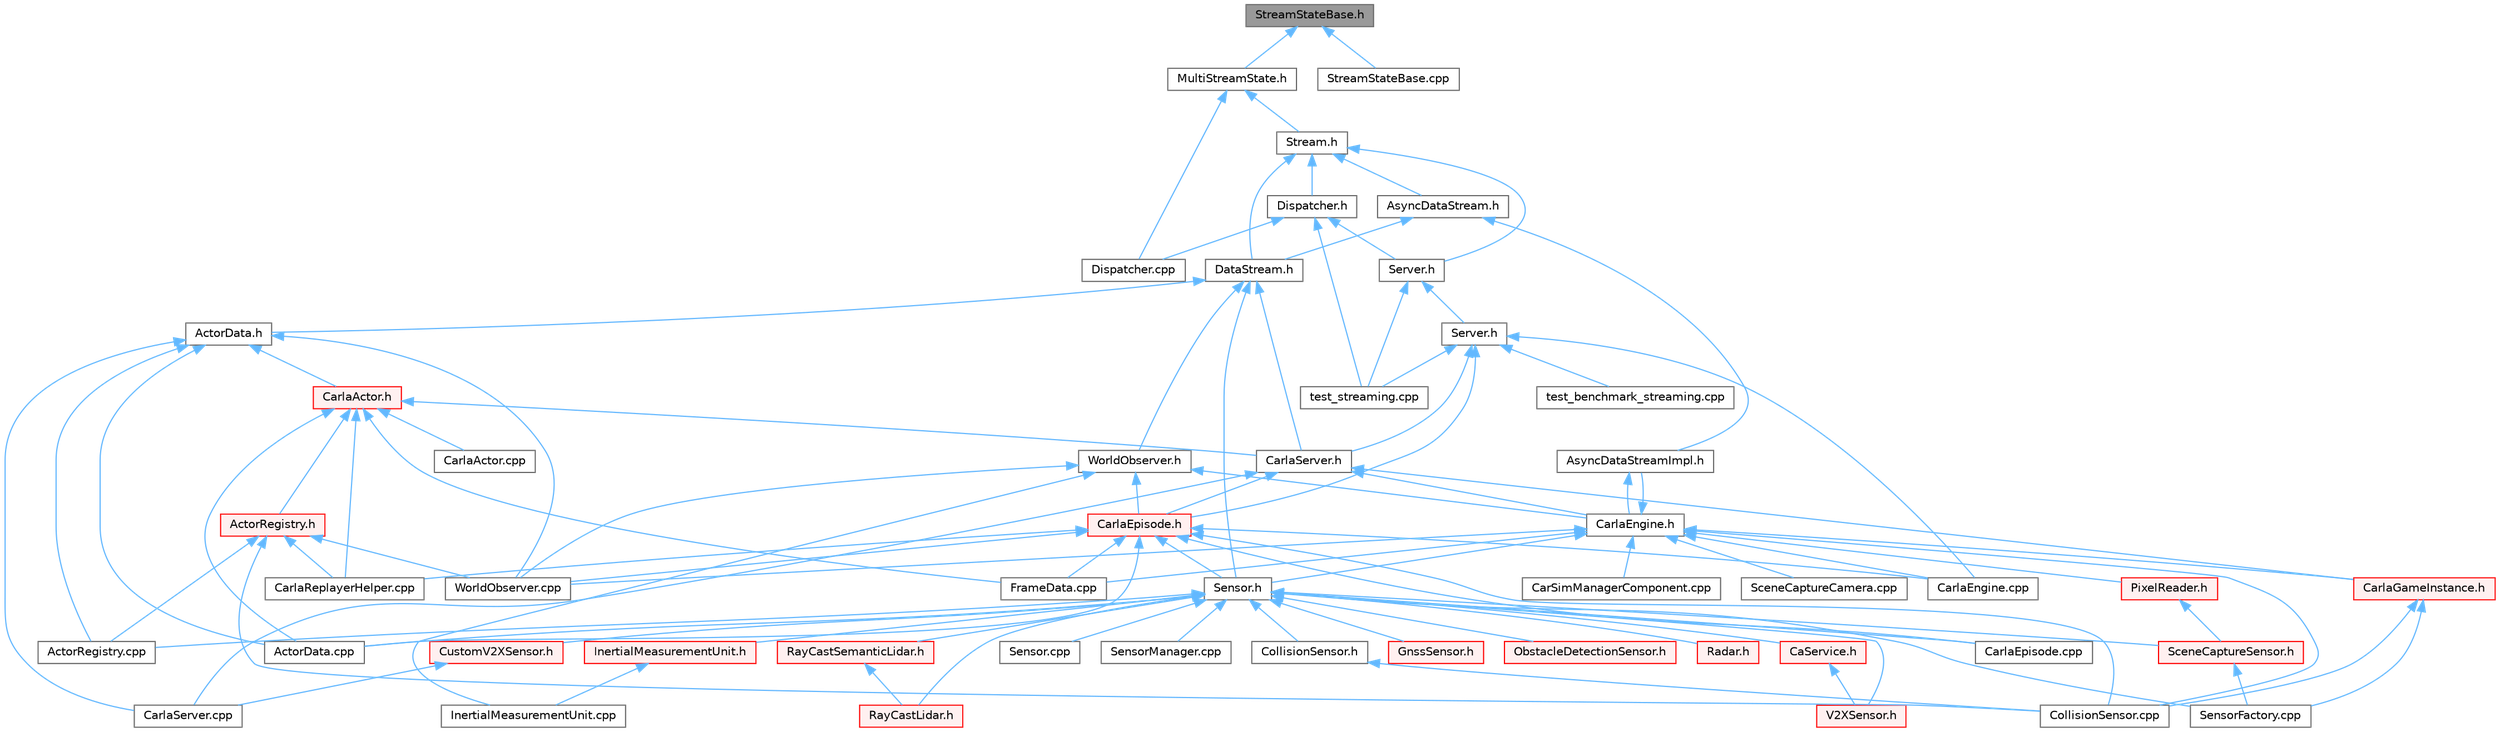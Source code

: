 digraph "StreamStateBase.h"
{
 // INTERACTIVE_SVG=YES
 // LATEX_PDF_SIZE
  bgcolor="transparent";
  edge [fontname=Helvetica,fontsize=10,labelfontname=Helvetica,labelfontsize=10];
  node [fontname=Helvetica,fontsize=10,shape=box,height=0.2,width=0.4];
  Node1 [id="Node000001",label="StreamStateBase.h",height=0.2,width=0.4,color="gray40", fillcolor="grey60", style="filled", fontcolor="black",tooltip=" "];
  Node1 -> Node2 [id="edge1_Node000001_Node000002",dir="back",color="steelblue1",style="solid",tooltip=" "];
  Node2 [id="Node000002",label="MultiStreamState.h",height=0.2,width=0.4,color="grey40", fillcolor="white", style="filled",URL="$df/dc5/MultiStreamState_8h.html",tooltip=" "];
  Node2 -> Node3 [id="edge2_Node000002_Node000003",dir="back",color="steelblue1",style="solid",tooltip=" "];
  Node3 [id="Node000003",label="Dispatcher.cpp",height=0.2,width=0.4,color="grey40", fillcolor="white", style="filled",URL="$db/dd1/Dispatcher_8cpp.html",tooltip=" "];
  Node2 -> Node4 [id="edge3_Node000002_Node000004",dir="back",color="steelblue1",style="solid",tooltip=" "];
  Node4 [id="Node000004",label="Stream.h",height=0.2,width=0.4,color="grey40", fillcolor="white", style="filled",URL="$de/dd1/Stream_8h.html",tooltip=" "];
  Node4 -> Node5 [id="edge4_Node000004_Node000005",dir="back",color="steelblue1",style="solid",tooltip=" "];
  Node5 [id="Node000005",label="AsyncDataStream.h",height=0.2,width=0.4,color="grey40", fillcolor="white", style="filled",URL="$d9/d4d/AsyncDataStream_8h.html",tooltip=" "];
  Node5 -> Node6 [id="edge5_Node000005_Node000006",dir="back",color="steelblue1",style="solid",tooltip=" "];
  Node6 [id="Node000006",label="AsyncDataStreamImpl.h",height=0.2,width=0.4,color="grey40", fillcolor="white", style="filled",URL="$d0/d17/AsyncDataStreamImpl_8h.html",tooltip=" "];
  Node6 -> Node7 [id="edge6_Node000006_Node000007",dir="back",color="steelblue1",style="solid",tooltip=" "];
  Node7 [id="Node000007",label="CarlaEngine.h",height=0.2,width=0.4,color="grey40", fillcolor="white", style="filled",URL="$d0/d11/CarlaEngine_8h.html",tooltip=" "];
  Node7 -> Node6 [id="edge7_Node000007_Node000006",dir="back",color="steelblue1",style="solid",tooltip=" "];
  Node7 -> Node8 [id="edge8_Node000007_Node000008",dir="back",color="steelblue1",style="solid",tooltip=" "];
  Node8 [id="Node000008",label="CarSimManagerComponent.cpp",height=0.2,width=0.4,color="grey40", fillcolor="white", style="filled",URL="$d2/d56/CarSimManagerComponent_8cpp.html",tooltip=" "];
  Node7 -> Node9 [id="edge9_Node000007_Node000009",dir="back",color="steelblue1",style="solid",tooltip=" "];
  Node9 [id="Node000009",label="CarlaEngine.cpp",height=0.2,width=0.4,color="grey40", fillcolor="white", style="filled",URL="$d6/da1/CarlaEngine_8cpp.html",tooltip=" "];
  Node7 -> Node10 [id="edge10_Node000007_Node000010",dir="back",color="steelblue1",style="solid",tooltip=" "];
  Node10 [id="Node000010",label="CarlaGameInstance.h",height=0.2,width=0.4,color="red", fillcolor="#FFF0F0", style="filled",URL="$d2/dba/CarlaGameInstance_8h.html",tooltip=" "];
  Node10 -> Node44 [id="edge11_Node000010_Node000044",dir="back",color="steelblue1",style="solid",tooltip=" "];
  Node44 [id="Node000044",label="CollisionSensor.cpp",height=0.2,width=0.4,color="grey40", fillcolor="white", style="filled",URL="$da/df0/CollisionSensor_8cpp.html",tooltip=" "];
  Node10 -> Node34 [id="edge12_Node000010_Node000034",dir="back",color="steelblue1",style="solid",tooltip=" "];
  Node34 [id="Node000034",label="SensorFactory.cpp",height=0.2,width=0.4,color="grey40", fillcolor="white", style="filled",URL="$d0/dde/SensorFactory_8cpp.html",tooltip=" "];
  Node7 -> Node44 [id="edge13_Node000007_Node000044",dir="back",color="steelblue1",style="solid",tooltip=" "];
  Node7 -> Node26 [id="edge14_Node000007_Node000026",dir="back",color="steelblue1",style="solid",tooltip=" "];
  Node26 [id="Node000026",label="FrameData.cpp",height=0.2,width=0.4,color="grey40", fillcolor="white", style="filled",URL="$df/d8a/FrameData_8cpp.html",tooltip=" "];
  Node7 -> Node48 [id="edge15_Node000007_Node000048",dir="back",color="steelblue1",style="solid",tooltip=" "];
  Node48 [id="Node000048",label="PixelReader.h",height=0.2,width=0.4,color="red", fillcolor="#FFF0F0", style="filled",URL="$df/d2e/PixelReader_8h.html",tooltip=" "];
  Node48 -> Node58 [id="edge16_Node000048_Node000058",dir="back",color="steelblue1",style="solid",tooltip=" "];
  Node58 [id="Node000058",label="SceneCaptureSensor.h",height=0.2,width=0.4,color="red", fillcolor="#FFF0F0", style="filled",URL="$d8/d95/SceneCaptureSensor_8h.html",tooltip=" "];
  Node58 -> Node34 [id="edge17_Node000058_Node000034",dir="back",color="steelblue1",style="solid",tooltip=" "];
  Node7 -> Node56 [id="edge18_Node000007_Node000056",dir="back",color="steelblue1",style="solid",tooltip=" "];
  Node56 [id="Node000056",label="SceneCaptureCamera.cpp",height=0.2,width=0.4,color="grey40", fillcolor="white", style="filled",URL="$d1/dec/SceneCaptureCamera_8cpp.html",tooltip=" "];
  Node7 -> Node74 [id="edge19_Node000007_Node000074",dir="back",color="steelblue1",style="solid",tooltip=" "];
  Node74 [id="Node000074",label="Sensor.h",height=0.2,width=0.4,color="grey40", fillcolor="white", style="filled",URL="$d7/d7d/Unreal_2CarlaUE4_2Plugins_2Carla_2Source_2Carla_2Sensor_2Sensor_8h.html",tooltip=" "];
  Node74 -> Node13 [id="edge20_Node000074_Node000013",dir="back",color="steelblue1",style="solid",tooltip=" "];
  Node13 [id="Node000013",label="ActorData.cpp",height=0.2,width=0.4,color="grey40", fillcolor="white", style="filled",URL="$da/d7f/ActorData_8cpp.html",tooltip=" "];
  Node74 -> Node75 [id="edge21_Node000074_Node000075",dir="back",color="steelblue1",style="solid",tooltip=" "];
  Node75 [id="Node000075",label="ActorRegistry.cpp",height=0.2,width=0.4,color="grey40", fillcolor="white", style="filled",URL="$d3/df3/ActorRegistry_8cpp.html",tooltip=" "];
  Node74 -> Node76 [id="edge22_Node000074_Node000076",dir="back",color="steelblue1",style="solid",tooltip=" "];
  Node76 [id="Node000076",label="CaService.h",height=0.2,width=0.4,color="red", fillcolor="#FFF0F0", style="filled",URL="$df/dd8/CaService_8h.html",tooltip=" "];
  Node76 -> Node79 [id="edge23_Node000076_Node000079",dir="back",color="steelblue1",style="solid",tooltip=" "];
  Node79 [id="Node000079",label="V2XSensor.h",height=0.2,width=0.4,color="red", fillcolor="#FFF0F0", style="filled",URL="$d1/d71/V2XSensor_8h.html",tooltip=" "];
  Node74 -> Node18 [id="edge24_Node000074_Node000018",dir="back",color="steelblue1",style="solid",tooltip=" "];
  Node18 [id="Node000018",label="CarlaEpisode.cpp",height=0.2,width=0.4,color="grey40", fillcolor="white", style="filled",URL="$d6/dd9/CarlaEpisode_8cpp.html",tooltip=" "];
  Node74 -> Node93 [id="edge25_Node000074_Node000093",dir="back",color="steelblue1",style="solid",tooltip=" "];
  Node93 [id="Node000093",label="CollisionSensor.h",height=0.2,width=0.4,color="grey40", fillcolor="white", style="filled",URL="$d3/dd6/CollisionSensor_8h.html",tooltip=" "];
  Node93 -> Node44 [id="edge26_Node000093_Node000044",dir="back",color="steelblue1",style="solid",tooltip=" "];
  Node74 -> Node94 [id="edge27_Node000074_Node000094",dir="back",color="steelblue1",style="solid",tooltip=" "];
  Node94 [id="Node000094",label="CustomV2XSensor.h",height=0.2,width=0.4,color="red", fillcolor="#FFF0F0", style="filled",URL="$df/d4b/CustomV2XSensor_8h.html",tooltip=" "];
  Node94 -> Node21 [id="edge28_Node000094_Node000021",dir="back",color="steelblue1",style="solid",tooltip=" "];
  Node21 [id="Node000021",label="CarlaServer.cpp",height=0.2,width=0.4,color="grey40", fillcolor="white", style="filled",URL="$db/d6c/CarlaServer_8cpp.html",tooltip=" "];
  Node74 -> Node95 [id="edge29_Node000074_Node000095",dir="back",color="steelblue1",style="solid",tooltip=" "];
  Node95 [id="Node000095",label="GnssSensor.h",height=0.2,width=0.4,color="red", fillcolor="#FFF0F0", style="filled",URL="$d9/d73/GnssSensor_8h.html",tooltip=" "];
  Node74 -> Node96 [id="edge30_Node000074_Node000096",dir="back",color="steelblue1",style="solid",tooltip=" "];
  Node96 [id="Node000096",label="InertialMeasurementUnit.h",height=0.2,width=0.4,color="red", fillcolor="#FFF0F0", style="filled",URL="$d7/dfa/InertialMeasurementUnit_8h.html",tooltip=" "];
  Node96 -> Node85 [id="edge31_Node000096_Node000085",dir="back",color="steelblue1",style="solid",tooltip=" "];
  Node85 [id="Node000085",label="InertialMeasurementUnit.cpp",height=0.2,width=0.4,color="grey40", fillcolor="white", style="filled",URL="$d7/d78/InertialMeasurementUnit_8cpp.html",tooltip=" "];
  Node74 -> Node97 [id="edge32_Node000074_Node000097",dir="back",color="steelblue1",style="solid",tooltip=" "];
  Node97 [id="Node000097",label="ObstacleDetectionSensor.h",height=0.2,width=0.4,color="red", fillcolor="#FFF0F0", style="filled",URL="$d7/d55/ObstacleDetectionSensor_8h.html",tooltip=" "];
  Node74 -> Node98 [id="edge33_Node000074_Node000098",dir="back",color="steelblue1",style="solid",tooltip=" "];
  Node98 [id="Node000098",label="Radar.h",height=0.2,width=0.4,color="red", fillcolor="#FFF0F0", style="filled",URL="$d6/de9/Radar_8h.html",tooltip=" "];
  Node74 -> Node88 [id="edge34_Node000074_Node000088",dir="back",color="steelblue1",style="solid",tooltip=" "];
  Node88 [id="Node000088",label="RayCastLidar.h",height=0.2,width=0.4,color="red", fillcolor="#FFF0F0", style="filled",URL="$d1/d53/RayCastLidar_8h.html",tooltip=" "];
  Node74 -> Node90 [id="edge35_Node000074_Node000090",dir="back",color="steelblue1",style="solid",tooltip=" "];
  Node90 [id="Node000090",label="RayCastSemanticLidar.h",height=0.2,width=0.4,color="red", fillcolor="#FFF0F0", style="filled",URL="$de/dc6/RayCastSemanticLidar_8h.html",tooltip=" "];
  Node90 -> Node88 [id="edge36_Node000090_Node000088",dir="back",color="steelblue1",style="solid",tooltip=" "];
  Node74 -> Node58 [id="edge37_Node000074_Node000058",dir="back",color="steelblue1",style="solid",tooltip=" "];
  Node74 -> Node33 [id="edge38_Node000074_Node000033",dir="back",color="steelblue1",style="solid",tooltip=" "];
  Node33 [id="Node000033",label="Sensor.cpp",height=0.2,width=0.4,color="grey40", fillcolor="white", style="filled",URL="$d7/d16/Sensor_8cpp.html",tooltip=" "];
  Node74 -> Node34 [id="edge39_Node000074_Node000034",dir="back",color="steelblue1",style="solid",tooltip=" "];
  Node74 -> Node99 [id="edge40_Node000074_Node000099",dir="back",color="steelblue1",style="solid",tooltip=" "];
  Node99 [id="Node000099",label="SensorManager.cpp",height=0.2,width=0.4,color="grey40", fillcolor="white", style="filled",URL="$d2/d0d/SensorManager_8cpp.html",tooltip=" "];
  Node74 -> Node79 [id="edge41_Node000074_Node000079",dir="back",color="steelblue1",style="solid",tooltip=" "];
  Node7 -> Node100 [id="edge42_Node000007_Node000100",dir="back",color="steelblue1",style="solid",tooltip=" "];
  Node100 [id="Node000100",label="WorldObserver.cpp",height=0.2,width=0.4,color="grey40", fillcolor="white", style="filled",URL="$d9/de7/WorldObserver_8cpp.html",tooltip=" "];
  Node5 -> Node101 [id="edge43_Node000005_Node000101",dir="back",color="steelblue1",style="solid",tooltip=" "];
  Node101 [id="Node000101",label="DataStream.h",height=0.2,width=0.4,color="grey40", fillcolor="white", style="filled",URL="$da/dd9/DataStream_8h.html",tooltip=" "];
  Node101 -> Node102 [id="edge44_Node000101_Node000102",dir="back",color="steelblue1",style="solid",tooltip=" "];
  Node102 [id="Node000102",label="ActorData.h",height=0.2,width=0.4,color="grey40", fillcolor="white", style="filled",URL="$de/d7d/ActorData_8h.html",tooltip=" "];
  Node102 -> Node13 [id="edge45_Node000102_Node000013",dir="back",color="steelblue1",style="solid",tooltip=" "];
  Node102 -> Node75 [id="edge46_Node000102_Node000075",dir="back",color="steelblue1",style="solid",tooltip=" "];
  Node102 -> Node103 [id="edge47_Node000102_Node000103",dir="back",color="steelblue1",style="solid",tooltip=" "];
  Node103 [id="Node000103",label="CarlaActor.h",height=0.2,width=0.4,color="red", fillcolor="#FFF0F0", style="filled",URL="$de/d36/CarlaActor_8h.html",tooltip=" "];
  Node103 -> Node13 [id="edge48_Node000103_Node000013",dir="back",color="steelblue1",style="solid",tooltip=" "];
  Node103 -> Node104 [id="edge49_Node000103_Node000104",dir="back",color="steelblue1",style="solid",tooltip=" "];
  Node104 [id="Node000104",label="ActorRegistry.h",height=0.2,width=0.4,color="red", fillcolor="#FFF0F0", style="filled",URL="$da/de4/ActorRegistry_8h.html",tooltip=" "];
  Node104 -> Node75 [id="edge50_Node000104_Node000075",dir="back",color="steelblue1",style="solid",tooltip=" "];
  Node104 -> Node20 [id="edge51_Node000104_Node000020",dir="back",color="steelblue1",style="solid",tooltip=" "];
  Node20 [id="Node000020",label="CarlaReplayerHelper.cpp",height=0.2,width=0.4,color="grey40", fillcolor="white", style="filled",URL="$d2/d32/CarlaReplayerHelper_8cpp.html",tooltip=" "];
  Node104 -> Node44 [id="edge52_Node000104_Node000044",dir="back",color="steelblue1",style="solid",tooltip=" "];
  Node104 -> Node100 [id="edge53_Node000104_Node000100",dir="back",color="steelblue1",style="solid",tooltip=" "];
  Node103 -> Node16 [id="edge54_Node000103_Node000016",dir="back",color="steelblue1",style="solid",tooltip=" "];
  Node16 [id="Node000016",label="CarlaActor.cpp",height=0.2,width=0.4,color="grey40", fillcolor="white", style="filled",URL="$d3/d43/CarlaActor_8cpp.html",tooltip=" "];
  Node103 -> Node20 [id="edge55_Node000103_Node000020",dir="back",color="steelblue1",style="solid",tooltip=" "];
  Node103 -> Node112 [id="edge56_Node000103_Node000112",dir="back",color="steelblue1",style="solid",tooltip=" "];
  Node112 [id="Node000112",label="CarlaServer.h",height=0.2,width=0.4,color="grey40", fillcolor="white", style="filled",URL="$d0/d35/CarlaServer_8h.html",tooltip=" "];
  Node112 -> Node7 [id="edge57_Node000112_Node000007",dir="back",color="steelblue1",style="solid",tooltip=" "];
  Node112 -> Node106 [id="edge58_Node000112_Node000106",dir="back",color="steelblue1",style="solid",tooltip=" "];
  Node106 [id="Node000106",label="CarlaEpisode.h",height=0.2,width=0.4,color="red", fillcolor="#FFF0F0", style="filled",URL="$de/db8/CarlaEpisode_8h.html",tooltip=" "];
  Node106 -> Node13 [id="edge59_Node000106_Node000013",dir="back",color="steelblue1",style="solid",tooltip=" "];
  Node106 -> Node9 [id="edge60_Node000106_Node000009",dir="back",color="steelblue1",style="solid",tooltip=" "];
  Node106 -> Node18 [id="edge61_Node000106_Node000018",dir="back",color="steelblue1",style="solid",tooltip=" "];
  Node106 -> Node20 [id="edge62_Node000106_Node000020",dir="back",color="steelblue1",style="solid",tooltip=" "];
  Node106 -> Node44 [id="edge63_Node000106_Node000044",dir="back",color="steelblue1",style="solid",tooltip=" "];
  Node106 -> Node26 [id="edge64_Node000106_Node000026",dir="back",color="steelblue1",style="solid",tooltip=" "];
  Node106 -> Node74 [id="edge65_Node000106_Node000074",dir="back",color="steelblue1",style="solid",tooltip=" "];
  Node106 -> Node100 [id="edge66_Node000106_Node000100",dir="back",color="steelblue1",style="solid",tooltip=" "];
  Node112 -> Node10 [id="edge67_Node000112_Node000010",dir="back",color="steelblue1",style="solid",tooltip=" "];
  Node112 -> Node21 [id="edge68_Node000112_Node000021",dir="back",color="steelblue1",style="solid",tooltip=" "];
  Node103 -> Node26 [id="edge69_Node000103_Node000026",dir="back",color="steelblue1",style="solid",tooltip=" "];
  Node102 -> Node21 [id="edge70_Node000102_Node000021",dir="back",color="steelblue1",style="solid",tooltip=" "];
  Node102 -> Node100 [id="edge71_Node000102_Node000100",dir="back",color="steelblue1",style="solid",tooltip=" "];
  Node101 -> Node112 [id="edge72_Node000101_Node000112",dir="back",color="steelblue1",style="solid",tooltip=" "];
  Node101 -> Node74 [id="edge73_Node000101_Node000074",dir="back",color="steelblue1",style="solid",tooltip=" "];
  Node101 -> Node123 [id="edge74_Node000101_Node000123",dir="back",color="steelblue1",style="solid",tooltip=" "];
  Node123 [id="Node000123",label="WorldObserver.h",height=0.2,width=0.4,color="grey40", fillcolor="white", style="filled",URL="$d8/deb/WorldObserver_8h.html",tooltip=" "];
  Node123 -> Node7 [id="edge75_Node000123_Node000007",dir="back",color="steelblue1",style="solid",tooltip=" "];
  Node123 -> Node106 [id="edge76_Node000123_Node000106",dir="back",color="steelblue1",style="solid",tooltip=" "];
  Node123 -> Node85 [id="edge77_Node000123_Node000085",dir="back",color="steelblue1",style="solid",tooltip=" "];
  Node123 -> Node100 [id="edge78_Node000123_Node000100",dir="back",color="steelblue1",style="solid",tooltip=" "];
  Node4 -> Node101 [id="edge79_Node000004_Node000101",dir="back",color="steelblue1",style="solid",tooltip=" "];
  Node4 -> Node124 [id="edge80_Node000004_Node000124",dir="back",color="steelblue1",style="solid",tooltip=" "];
  Node124 [id="Node000124",label="Dispatcher.h",height=0.2,width=0.4,color="grey40", fillcolor="white", style="filled",URL="$d7/d33/Dispatcher_8h.html",tooltip=" "];
  Node124 -> Node3 [id="edge81_Node000124_Node000003",dir="back",color="steelblue1",style="solid",tooltip=" "];
  Node124 -> Node125 [id="edge82_Node000124_Node000125",dir="back",color="steelblue1",style="solid",tooltip=" "];
  Node125 [id="Node000125",label="Server.h",height=0.2,width=0.4,color="grey40", fillcolor="white", style="filled",URL="$de/d03/streaming_2low__level_2Server_8h.html",tooltip=" "];
  Node125 -> Node126 [id="edge83_Node000125_Node000126",dir="back",color="steelblue1",style="solid",tooltip=" "];
  Node126 [id="Node000126",label="Server.h",height=0.2,width=0.4,color="grey40", fillcolor="white", style="filled",URL="$d8/df6/streaming_2Server_8h.html",tooltip=" "];
  Node126 -> Node9 [id="edge84_Node000126_Node000009",dir="back",color="steelblue1",style="solid",tooltip=" "];
  Node126 -> Node106 [id="edge85_Node000126_Node000106",dir="back",color="steelblue1",style="solid",tooltip=" "];
  Node126 -> Node112 [id="edge86_Node000126_Node000112",dir="back",color="steelblue1",style="solid",tooltip=" "];
  Node126 -> Node127 [id="edge87_Node000126_Node000127",dir="back",color="steelblue1",style="solid",tooltip=" "];
  Node127 [id="Node000127",label="test_benchmark_streaming.cpp",height=0.2,width=0.4,color="grey40", fillcolor="white", style="filled",URL="$db/dc1/test__benchmark__streaming_8cpp.html",tooltip=" "];
  Node126 -> Node128 [id="edge88_Node000126_Node000128",dir="back",color="steelblue1",style="solid",tooltip=" "];
  Node128 [id="Node000128",label="test_streaming.cpp",height=0.2,width=0.4,color="grey40", fillcolor="white", style="filled",URL="$d3/d36/test__streaming_8cpp.html",tooltip=" "];
  Node125 -> Node128 [id="edge89_Node000125_Node000128",dir="back",color="steelblue1",style="solid",tooltip=" "];
  Node124 -> Node128 [id="edge90_Node000124_Node000128",dir="back",color="steelblue1",style="solid",tooltip=" "];
  Node4 -> Node125 [id="edge91_Node000004_Node000125",dir="back",color="steelblue1",style="solid",tooltip=" "];
  Node1 -> Node129 [id="edge92_Node000001_Node000129",dir="back",color="steelblue1",style="solid",tooltip=" "];
  Node129 [id="Node000129",label="StreamStateBase.cpp",height=0.2,width=0.4,color="grey40", fillcolor="white", style="filled",URL="$dc/d98/StreamStateBase_8cpp.html",tooltip=" "];
}
